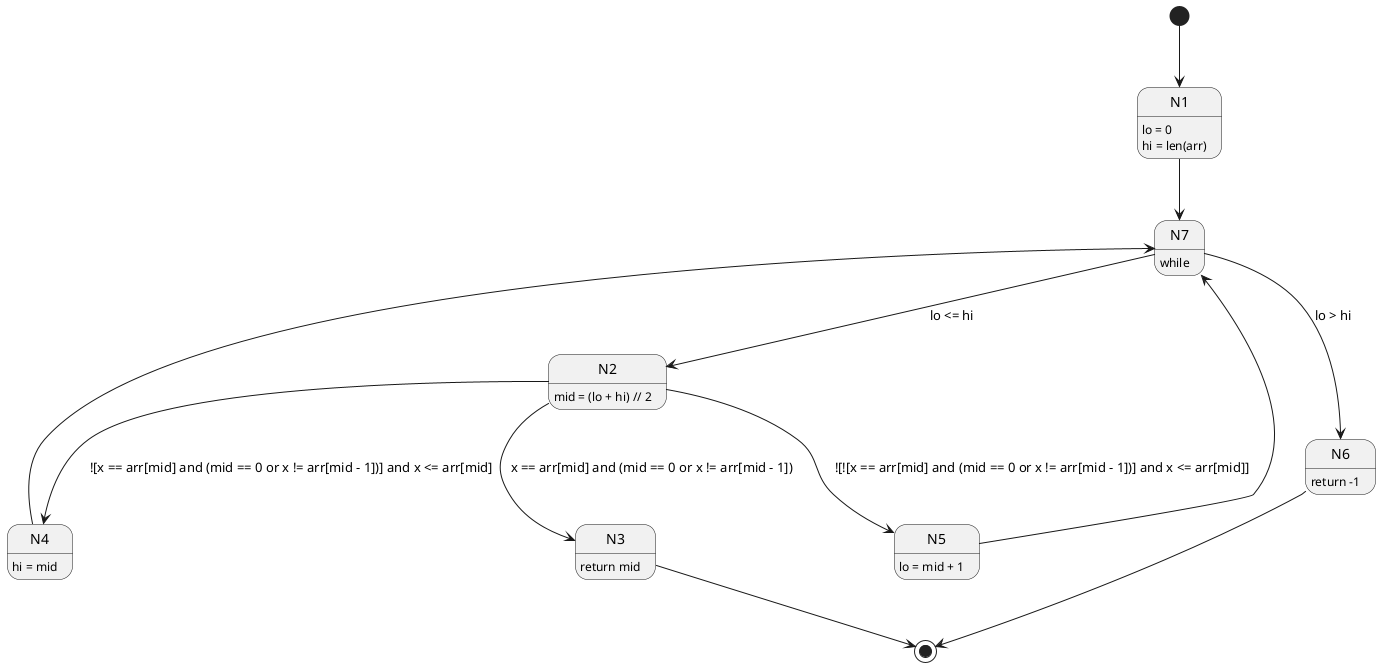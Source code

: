 @startuml SESE_Graph
hide empty description
State N1
State N2
State N3
State N4
State N5
State N6
State N7

N1 : lo = 0
N1 : hi = len(arr)
N2 : mid = (lo + hi) // 2
N3 : return mid
N4 : hi = mid
N5 : lo = mid + 1
N6 : return -1
N7 : while

[*] --> N1
N1 --> N7
N7 --> N2: lo <= hi
N7 --> N6: lo > hi
N2 --> N3 : x == arr[mid] and (mid == 0 or x != arr[mid - 1])
N2 --> N4 : ![x == arr[mid] and (mid == 0 or x != arr[mid - 1])] and x <= arr[mid]
N2 --> N5 : ![![x == arr[mid] and (mid == 0 or x != arr[mid - 1])] and x <= arr[mid]]
N4 --> N7
N5 --> N7
N3 --> [*]
N6 --> [*]


@enduml